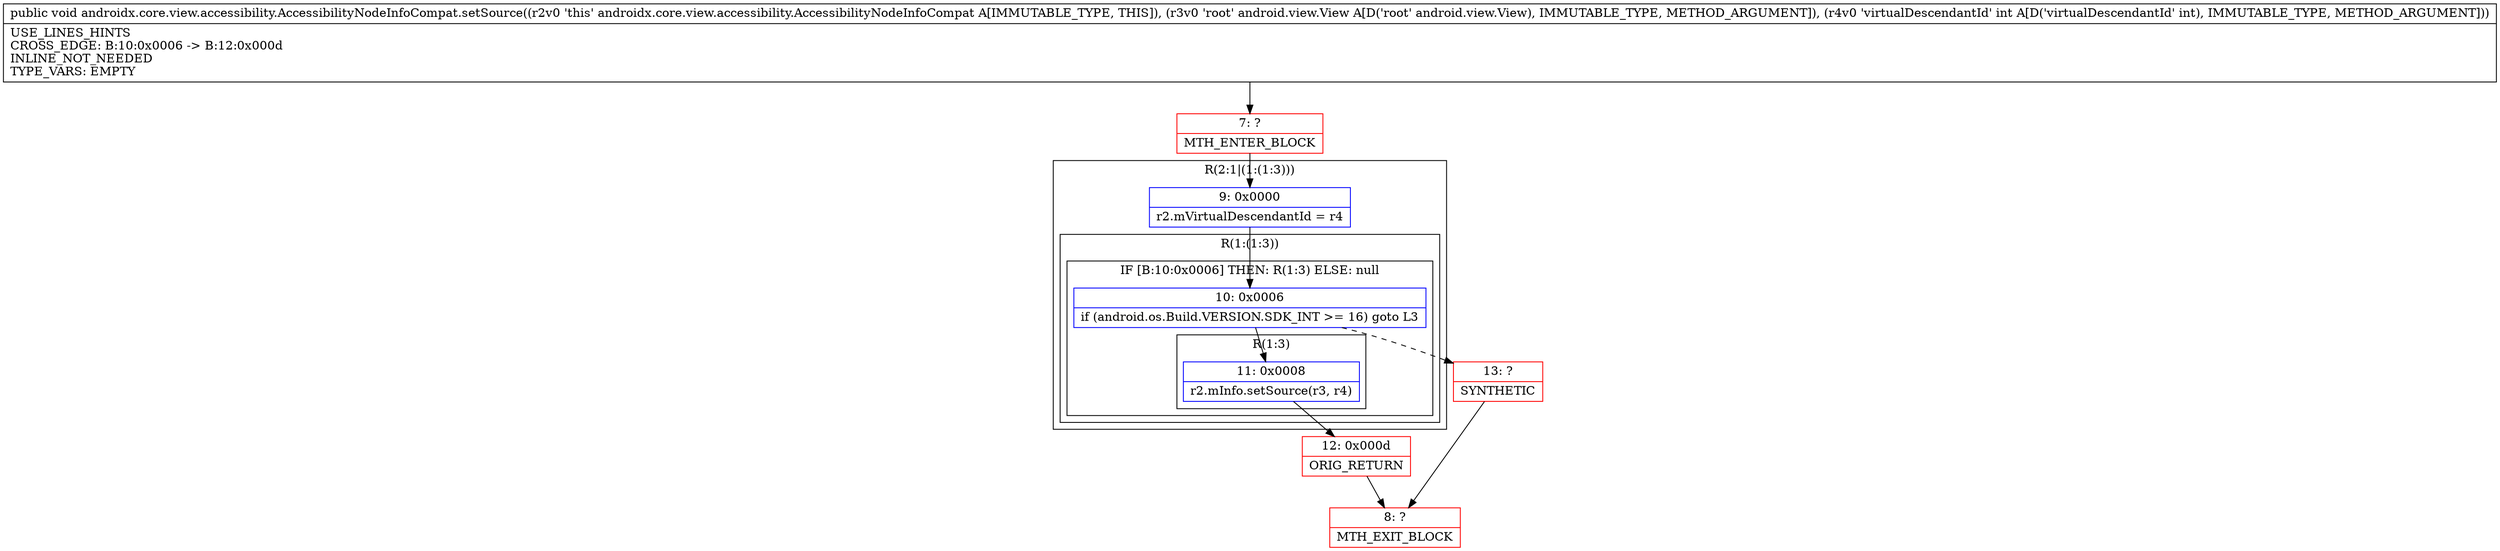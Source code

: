 digraph "CFG forandroidx.core.view.accessibility.AccessibilityNodeInfoCompat.setSource(Landroid\/view\/View;I)V" {
subgraph cluster_Region_1627016420 {
label = "R(2:1|(1:(1:3)))";
node [shape=record,color=blue];
Node_9 [shape=record,label="{9\:\ 0x0000|r2.mVirtualDescendantId = r4\l}"];
subgraph cluster_Region_845670989 {
label = "R(1:(1:3))";
node [shape=record,color=blue];
subgraph cluster_IfRegion_1517290048 {
label = "IF [B:10:0x0006] THEN: R(1:3) ELSE: null";
node [shape=record,color=blue];
Node_10 [shape=record,label="{10\:\ 0x0006|if (android.os.Build.VERSION.SDK_INT \>= 16) goto L3\l}"];
subgraph cluster_Region_1287228491 {
label = "R(1:3)";
node [shape=record,color=blue];
Node_11 [shape=record,label="{11\:\ 0x0008|r2.mInfo.setSource(r3, r4)\l}"];
}
}
}
}
Node_7 [shape=record,color=red,label="{7\:\ ?|MTH_ENTER_BLOCK\l}"];
Node_12 [shape=record,color=red,label="{12\:\ 0x000d|ORIG_RETURN\l}"];
Node_8 [shape=record,color=red,label="{8\:\ ?|MTH_EXIT_BLOCK\l}"];
Node_13 [shape=record,color=red,label="{13\:\ ?|SYNTHETIC\l}"];
MethodNode[shape=record,label="{public void androidx.core.view.accessibility.AccessibilityNodeInfoCompat.setSource((r2v0 'this' androidx.core.view.accessibility.AccessibilityNodeInfoCompat A[IMMUTABLE_TYPE, THIS]), (r3v0 'root' android.view.View A[D('root' android.view.View), IMMUTABLE_TYPE, METHOD_ARGUMENT]), (r4v0 'virtualDescendantId' int A[D('virtualDescendantId' int), IMMUTABLE_TYPE, METHOD_ARGUMENT]))  | USE_LINES_HINTS\lCROSS_EDGE: B:10:0x0006 \-\> B:12:0x000d\lINLINE_NOT_NEEDED\lTYPE_VARS: EMPTY\l}"];
MethodNode -> Node_7;Node_9 -> Node_10;
Node_10 -> Node_11;
Node_10 -> Node_13[style=dashed];
Node_11 -> Node_12;
Node_7 -> Node_9;
Node_12 -> Node_8;
Node_13 -> Node_8;
}

